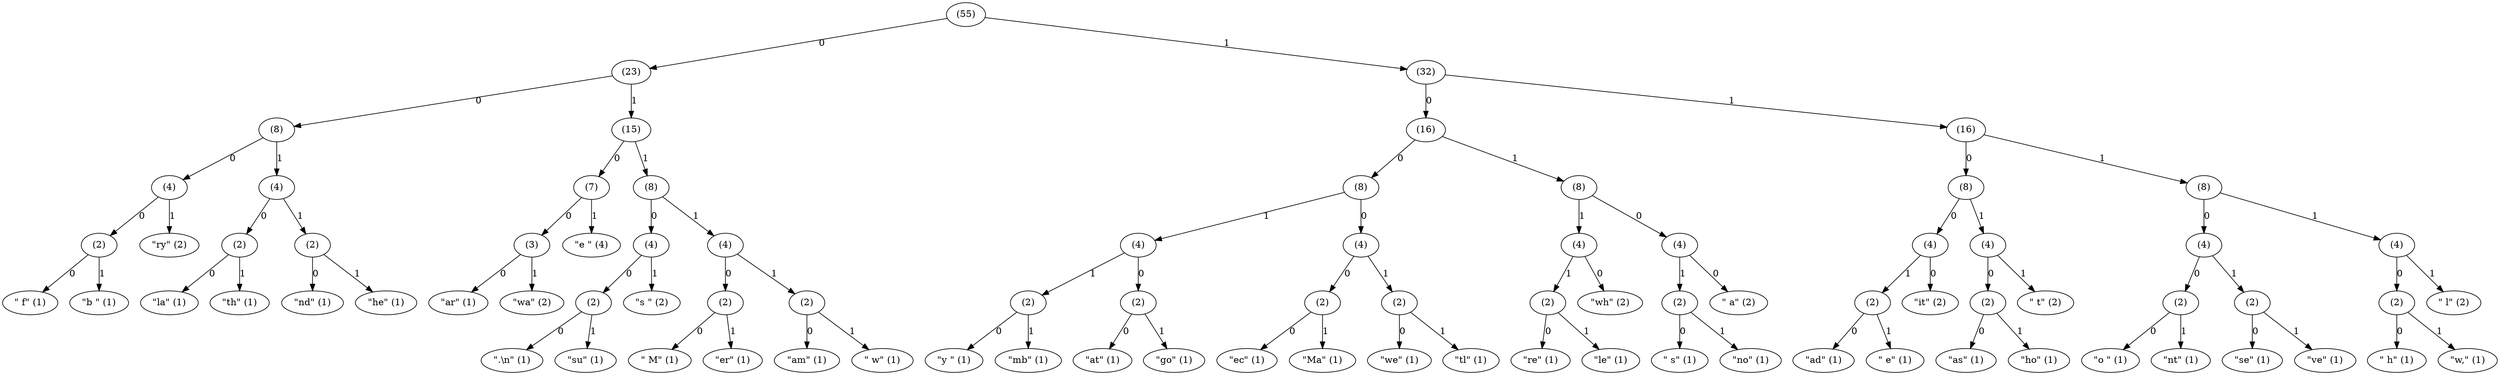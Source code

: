 digraph {
  leaf_0x2e0a [label="\".\\n\" (1)"];
  leaf_0x7375 [label="\"su\" (1)"];
  internal_0 -> leaf_0x2e0a [label="0"];
  internal_0 -> leaf_0x7375 [label="1"];
  leaf_0x204d [label="\" M\" (1)"];
  leaf_0x6572 [label="\"er\" (1)"];
  internal_1 -> leaf_0x204d [label="0"];
  internal_1 -> leaf_0x6572 [label="1"];
  leaf_0x6563 [label="\"ec\" (1)"];
  leaf_0x4d61 [label="\"Ma\" (1)"];
  internal_2 -> leaf_0x6563 [label="0"];
  internal_2 -> leaf_0x4d61 [label="1"];
  leaf_0x7920 [label="\"y \" (1)"];
  leaf_0x6d62 [label="\"mb\" (1)"];
  internal_3 -> leaf_0x7920 [label="0"];
  internal_3 -> leaf_0x6d62 [label="1"];
  leaf_0x7765 [label="\"we\" (1)"];
  leaf_0x746c [label="\"tl\" (1)"];
  internal_4 -> leaf_0x7765 [label="0"];
  internal_4 -> leaf_0x746c [label="1"];
  leaf_0x6164 [label="\"ad\" (1)"];
  leaf_0x2065 [label="\" e\" (1)"];
  internal_5 -> leaf_0x6164 [label="0"];
  internal_5 -> leaf_0x2065 [label="1"];
  leaf_0x7265 [label="\"re\" (1)"];
  leaf_0x6c65 [label="\"le\" (1)"];
  internal_6 -> leaf_0x7265 [label="0"];
  internal_6 -> leaf_0x6c65 [label="1"];
  leaf_0x2068 [label="\" h\" (1)"];
  leaf_0x772c [label="\"w,\" (1)"];
  internal_7 -> leaf_0x2068 [label="0"];
  internal_7 -> leaf_0x772c [label="1"];
  leaf_0x2066 [label="\" f\" (1)"];
  leaf_0x6220 [label="\"b \" (1)"];
  internal_8 -> leaf_0x2066 [label="0"];
  internal_8 -> leaf_0x6220 [label="1"];
  leaf_0x6f20 [label="\"o \" (1)"];
  leaf_0x6e74 [label="\"nt\" (1)"];
  internal_9 -> leaf_0x6f20 [label="0"];
  internal_9 -> leaf_0x6e74 [label="1"];
  leaf_0x6c61 [label="\"la\" (1)"];
  leaf_0x7468 [label="\"th\" (1)"];
  internal_10 -> leaf_0x6c61 [label="0"];
  internal_10 -> leaf_0x7468 [label="1"];
  leaf_0x7365 [label="\"se\" (1)"];
  leaf_0x7665 [label="\"ve\" (1)"];
  internal_11 -> leaf_0x7365 [label="0"];
  internal_11 -> leaf_0x7665 [label="1"];
  leaf_0x2073 [label="\" s\" (1)"];
  leaf_0x6e6f [label="\"no\" (1)"];
  internal_12 -> leaf_0x2073 [label="0"];
  internal_12 -> leaf_0x6e6f [label="1"];
  leaf_0x6173 [label="\"as\" (1)"];
  leaf_0x686f [label="\"ho\" (1)"];
  internal_13 -> leaf_0x6173 [label="0"];
  internal_13 -> leaf_0x686f [label="1"];
  leaf_0x616d [label="\"am\" (1)"];
  leaf_0x2077 [label="\" w\" (1)"];
  internal_14 -> leaf_0x616d [label="0"];
  internal_14 -> leaf_0x2077 [label="1"];
  leaf_0x6e64 [label="\"nd\" (1)"];
  leaf_0x6865 [label="\"he\" (1)"];
  internal_15 -> leaf_0x6e64 [label="0"];
  internal_15 -> leaf_0x6865 [label="1"];
  leaf_0x6174 [label="\"at\" (1)"];
  leaf_0x676f [label="\"go\" (1)"];
  internal_16 -> leaf_0x6174 [label="0"];
  internal_16 -> leaf_0x676f [label="1"];
  leaf_0x6172 [label="\"ar\" (1)"];
  leaf_0x7761 [label="\"wa\" (2)"];
  internal_17 -> leaf_0x6172 [label="0"];
  internal_17 -> leaf_0x7761 [label="1"];
  internal_0 [label="(2)"];
  leaf_0x7320 [label="\"s \" (2)"];
  internal_18 -> internal_0 [label="0"];
  internal_18 -> leaf_0x7320 [label="1"];
  internal_16 [label="(2)"];
  internal_3 [label="(2)"];
  internal_19 -> internal_16 [label="0"];
  internal_19 -> internal_3 [label="1"];
  leaf_0x6974 [label="\"it\" (2)"];
  internal_5 [label="(2)"];
  internal_20 -> leaf_0x6974 [label="0"];
  internal_20 -> internal_5 [label="1"];
  internal_2 [label="(2)"];
  internal_4 [label="(2)"];
  internal_21 -> internal_2 [label="0"];
  internal_21 -> internal_4 [label="1"];
  leaf_0x7768 [label="\"wh\" (2)"];
  internal_6 [label="(2)"];
  internal_22 -> leaf_0x7768 [label="0"];
  internal_22 -> internal_6 [label="1"];
  internal_9 [label="(2)"];
  internal_11 [label="(2)"];
  internal_23 -> internal_9 [label="0"];
  internal_23 -> internal_11 [label="1"];
  internal_8 [label="(2)"];
  leaf_0x7279 [label="\"ry\" (2)"];
  internal_24 -> internal_8 [label="0"];
  internal_24 -> leaf_0x7279 [label="1"];
  internal_7 [label="(2)"];
  leaf_0x206c [label="\" l\" (2)"];
  internal_25 -> internal_7 [label="0"];
  internal_25 -> leaf_0x206c [label="1"];
  internal_10 [label="(2)"];
  internal_15 [label="(2)"];
  internal_26 -> internal_10 [label="0"];
  internal_26 -> internal_15 [label="1"];
  leaf_0x2061 [label="\" a\" (2)"];
  internal_12 [label="(2)"];
  internal_27 -> leaf_0x2061 [label="0"];
  internal_27 -> internal_12 [label="1"];
  internal_13 [label="(2)"];
  leaf_0x2074 [label="\" t\" (2)"];
  internal_28 -> internal_13 [label="0"];
  internal_28 -> leaf_0x2074 [label="1"];
  internal_1 [label="(2)"];
  internal_14 [label="(2)"];
  internal_29 -> internal_1 [label="0"];
  internal_29 -> internal_14 [label="1"];
  internal_17 [label="(3)"];
  leaf_0x6520 [label="\"e \" (4)"];
  internal_30 -> internal_17 [label="0"];
  internal_30 -> leaf_0x6520 [label="1"];
  internal_18 [label="(4)"];
  internal_29 [label="(4)"];
  internal_31 -> internal_18 [label="0"];
  internal_31 -> internal_29 [label="1"];
  internal_21 [label="(4)"];
  internal_19 [label="(4)"];
  internal_32 -> internal_21 [label="0"];
  internal_32 -> internal_19 [label="1"];
  internal_20 [label="(4)"];
  internal_28 [label="(4)"];
  internal_33 -> internal_20 [label="0"];
  internal_33 -> internal_28 [label="1"];
  internal_23 [label="(4)"];
  internal_25 [label="(4)"];
  internal_34 -> internal_23 [label="0"];
  internal_34 -> internal_25 [label="1"];
  internal_24 [label="(4)"];
  internal_26 [label="(4)"];
  internal_35 -> internal_24 [label="0"];
  internal_35 -> internal_26 [label="1"];
  internal_27 [label="(4)"];
  internal_22 [label="(4)"];
  internal_36 -> internal_27 [label="0"];
  internal_36 -> internal_22 [label="1"];
  internal_30 [label="(7)"];
  internal_31 [label="(8)"];
  internal_37 -> internal_30 [label="0"];
  internal_37 -> internal_31 [label="1"];
  internal_32 [label="(8)"];
  internal_36 [label="(8)"];
  internal_38 -> internal_32 [label="0"];
  internal_38 -> internal_36 [label="1"];
  internal_33 [label="(8)"];
  internal_34 [label="(8)"];
  internal_39 -> internal_33 [label="0"];
  internal_39 -> internal_34 [label="1"];
  internal_35 [label="(8)"];
  internal_37 [label="(15)"];
  internal_40 -> internal_35 [label="0"];
  internal_40 -> internal_37 [label="1"];
  internal_38 [label="(16)"];
  internal_39 [label="(16)"];
  internal_41 -> internal_38 [label="0"];
  internal_41 -> internal_39 [label="1"];
  internal_40 [label="(23)"];
  internal_41 [label="(32)"];
  internal_42 -> internal_40 [label="0"];
  internal_42 -> internal_41 [label="1"];
  internal_42 [label="(55)"];
}
